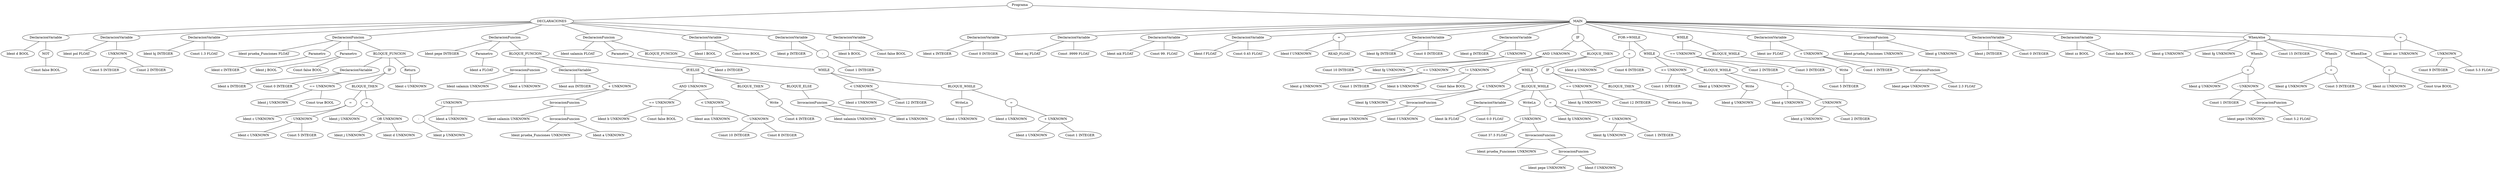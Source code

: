 graph G {1 [label="Programa"]
2 [label="DECLARACIONES"]
1 -- 2
3 [label="DeclaracionVariable"]
2 -- 3
4 [label="Ident d BOOL"]
3 -- 4
5 [label="NOT"]
3 -- 5
6 [label="Const false BOOL"]
5 -- 6
7 [label="DeclaracionVariable"]
2 -- 7
8 [label="Ident pol FLOAT"]
7 -- 8
9 [label="- UNKNOWN"]
7 -- 9
10 [label="Const 5 INTEGER"]
9 -- 10
11 [label="Const 2 INTEGER"]
9 -- 11
12 [label="DeclaracionVariable"]
2 -- 12
13 [label="Ident hj INTEGER"]
12 -- 13
14 [label="Const 1.3 FLOAT"]
12 -- 14
15 [label="DeclaracionFuncion"]
2 -- 15
16 [label="Ident prueba_Funciones FLOAT"]
15 -- 16
17 [label="Parametro"]
15 -- 17
18 [label="Ident c INTEGER"]
17 -- 18
19 [label="Parametro"]
15 -- 19
20 [label="Ident j BOOL"]
19 -- 20
21 [label="Const false BOOL"]
19 -- 21
22 [label="BLOQUE_FUNCION"]
15 -- 22
23 [label="DeclaracionVariable"]
22 -- 23
24 [label="Ident x INTEGER"]
23 -- 24
25 [label="Const 0 INTEGER"]
23 -- 25
26 [label="IF"]
22 -- 26
27 [label="== UNKNOWN"]
26 -- 27
28 [label="Ident j UNKNOWN"]
27 -- 28
29 [label="Const true BOOL"]
27 -- 29
30 [label="BLOQUE_THEN"]
26 -- 30
31 [label="="]
30 -- 31
32 [label="Ident c UNKNOWN"]
31 -- 32
33 [label="- UNKNOWN"]
31 -- 33
34 [label="Ident c UNKNOWN"]
33 -- 34
35 [label="Const 5 INTEGER"]
33 -- 35
36 [label="="]
30 -- 36
37 [label="Ident j UNKNOWN"]
36 -- 37
38 [label="OR UNKNOWN"]
36 -- 38
39 [label="Ident j UNKNOWN"]
38 -- 39
40 [label="Ident d UNKNOWN"]
38 -- 40
41 [label="Return"]
22 -- 41
42 [label="Ident c UNKNOWN"]
41 -- 42
43 [label="DeclaracionFuncion"]
2 -- 43
44 [label="Ident pepe INTEGER"]
43 -- 44
45 [label="Parametro"]
43 -- 45
46 [label="Ident a FLOAT"]
45 -- 46
47 [label="BLOQUE_FUNCION"]
43 -- 47
48 [label="InvocacionFuncion"]
47 -- 48
49 [label="Ident salamin UNKNOWN"]
48 -- 49
50 [label="Ident a UNKNOWN"]
48 -- 50
51 [label="DeclaracionVariable"]
47 -- 51
52 [label="Ident aux INTEGER"]
51 -- 52
53 [label="+ UNKNOWN"]
51 -- 53
54 [label="/ UNKNOWN"]
53 -- 54
55 [label="-"]
54 -- 55
56 [label="Ident p UNKNOWN"]
55 -- 56
57 [label="Ident a UNKNOWN"]
54 -- 57
58 [label="InvocacionFuncion"]
53 -- 58
59 [label="Ident salamin UNKNOWN"]
58 -- 59
60 [label="InvocacionFuncion"]
58 -- 60
61 [label="Ident prueba_Funciones UNKNOWN"]
60 -- 61
62 [label="Ident a UNKNOWN"]
60 -- 62
63 [label="IF/ELSE"]
47 -- 63
64 [label="AND UNKNOWN"]
63 -- 64
65 [label="== UNKNOWN"]
64 -- 65
66 [label="Ident b UNKNOWN"]
65 -- 66
67 [label="Const false BOOL"]
65 -- 67
68 [label="< UNKNOWN"]
64 -- 68
69 [label="Ident aux UNKNOWN"]
68 -- 69
70 [label="- UNKNOWN"]
68 -- 70
71 [label="Const 10 INTEGER"]
70 -- 71
72 [label="Const 8 INTEGER"]
70 -- 72
73 [label="BLOQUE_THEN"]
63 -- 73
74 [label="Write"]
73 -- 74
75 [label="Const 4 INTEGER"]
74 -- 75
76 [label="BLOQUE_ELSE"]
63 -- 76
77 [label="InvocacionFuncion"]
76 -- 77
78 [label="Ident salamin UNKNOWN"]
77 -- 78
79 [label="Ident a UNKNOWN"]
77 -- 79
80 [label="DeclaracionFuncion"]
2 -- 80
81 [label="Ident salamin FLOAT"]
80 -- 81
82 [label="Parametro"]
80 -- 82
83 [label="Ident z INTEGER"]
82 -- 83
84 [label="BLOQUE_FUNCION"]
80 -- 84
85 [label="WHILE"]
84 -- 85
86 [label="< UNKNOWN"]
85 -- 86
87 [label="Ident z UNKNOWN"]
86 -- 87
88 [label="Const 12 INTEGER"]
86 -- 88
89 [label="BLOQUE_WHILE"]
85 -- 89
90 [label="WriteLn"]
89 -- 90
91 [label="Ident z UNKNOWN"]
90 -- 91
92 [label="="]
89 -- 92
93 [label="Ident z UNKNOWN"]
92 -- 93
94 [label="+ UNKNOWN"]
92 -- 94
95 [label="Ident z UNKNOWN"]
94 -- 95
96 [label="Const 1 INTEGER"]
94 -- 96
97 [label="DeclaracionVariable"]
2 -- 97
98 [label="Ident l BOOL"]
97 -- 98
99 [label="Const true BOOL"]
97 -- 99
100 [label="DeclaracionVariable"]
2 -- 100
101 [label="Ident p INTEGER"]
100 -- 101
102 [label="-"]
100 -- 102
103 [label="Const 1 INTEGER"]
102 -- 103
104 [label="DeclaracionVariable"]
2 -- 104
105 [label="Ident b BOOL"]
104 -- 105
106 [label="Const false BOOL"]
104 -- 106
107 [label="MAIN"]
1 -- 107
108 [label="DeclaracionVariable"]
107 -- 108
109 [label="Ident x INTEGER"]
108 -- 109
110 [label="Const 0 INTEGER"]
108 -- 110
111 [label="DeclaracionVariable"]
107 -- 111
112 [label="Ident mj FLOAT"]
111 -- 112
113 [label="Const .9999 FLOAT"]
111 -- 113
114 [label="DeclaracionVariable"]
107 -- 114
115 [label="Ident mk FLOAT"]
114 -- 115
116 [label="Const 99. FLOAT"]
114 -- 116
117 [label="DeclaracionVariable"]
107 -- 117
118 [label="Ident f FLOAT"]
117 -- 118
119 [label="Const 0.45 FLOAT"]
117 -- 119
120 [label="="]
107 -- 120
121 [label="Ident f UNKNOWN"]
120 -- 121
122 [label="READ_FLOAT"]
120 -- 122
123 [label="DeclaracionVariable"]
107 -- 123
124 [label="Ident fg INTEGER"]
123 -- 124
125 [label="Const 0 INTEGER"]
123 -- 125
126 [label="DeclaracionVariable"]
107 -- 126
127 [label="Ident g INTEGER"]
126 -- 127
128 [label="/ UNKNOWN"]
126 -- 128
129 [label="Const 10 INTEGER"]
128 -- 129
130 [label="Ident fg UNKNOWN"]
128 -- 130
131 [label="IF"]
107 -- 131
132 [label="AND UNKNOWN"]
131 -- 132
133 [label="== UNKNOWN"]
132 -- 133
134 [label="Ident g UNKNOWN"]
133 -- 134
135 [label="Const 1 INTEGER"]
133 -- 135
136 [label="!= UNKNOWN"]
132 -- 136
137 [label="Ident b UNKNOWN"]
136 -- 137
138 [label="Const false BOOL"]
136 -- 138
139 [label="BLOQUE_THEN"]
131 -- 139
140 [label="WHILE"]
139 -- 140
141 [label="< UNKNOWN"]
140 -- 141
142 [label="Ident fg UNKNOWN"]
141 -- 142
143 [label="InvocacionFuncion"]
141 -- 143
144 [label="Ident pepe UNKNOWN"]
143 -- 144
145 [label="Ident f UNKNOWN"]
143 -- 145
146 [label="BLOQUE_WHILE"]
140 -- 146
147 [label="DeclaracionVariable"]
146 -- 147
148 [label="Ident lk FLOAT"]
147 -- 148
149 [label="Const 0.0 FLOAT"]
147 -- 149
150 [label="WriteLn"]
146 -- 150
151 [label="/ UNKNOWN"]
150 -- 151
152 [label="Const 37.5 FLOAT"]
151 -- 152
153 [label="InvocacionFuncion"]
151 -- 153
154 [label="Ident prueba_Funciones UNKNOWN"]
153 -- 154
155 [label="InvocacionFuncion"]
153 -- 155
156 [label="Ident pepe UNKNOWN"]
155 -- 156
157 [label="Ident f UNKNOWN"]
155 -- 157
158 [label="="]
146 -- 158
159 [label="Ident fg UNKNOWN"]
158 -- 159
160 [label="+ UNKNOWN"]
158 -- 160
161 [label="Ident fg UNKNOWN"]
160 -- 161
162 [label="Const 1 INTEGER"]
160 -- 162
163 [label="IF"]
139 -- 163
164 [label="== UNKNOWN"]
163 -- 164
165 [label="Ident fg UNKNOWN"]
164 -- 165
166 [label="Const 12 INTEGER"]
164 -- 166
167 [label="BLOQUE_THEN"]
163 -- 167
168 [label="WriteLn String"]
167 -- 168
169 [label="FOR->WHILE"]
107 -- 169
170 [label="="]
169 -- 170
171 [label="Ident g UNKNOWN"]
170 -- 171
172 [label="Const 6 INTEGER"]
170 -- 172
173 [label="WHILE"]
169 -- 173
174 [label="<= UNKNOWN"]
173 -- 174
175 [label="Const 1 INTEGER"]
174 -- 175
176 [label="Ident g UNKNOWN"]
174 -- 176
177 [label="BLOQUE_WHILE"]
173 -- 177
178 [label="Write"]
177 -- 178
179 [label="Ident g UNKNOWN"]
178 -- 179
180 [label="="]
177 -- 180
181 [label="Ident g UNKNOWN"]
180 -- 181
182 [label="- UNKNOWN"]
180 -- 182
183 [label="Ident g UNKNOWN"]
182 -- 183
184 [label="Const 2 INTEGER"]
182 -- 184
185 [label="WHILE"]
107 -- 185
186 [label="== UNKNOWN"]
185 -- 186
187 [label="Const 2 INTEGER"]
186 -- 187
188 [label="Const 3 INTEGER"]
186 -- 188
189 [label="BLOQUE_WHILE"]
185 -- 189
190 [label="Write"]
189 -- 190
191 [label="Const 5 INTEGER"]
190 -- 191
192 [label="DeclaracionVariable"]
107 -- 192
193 [label="Ident inv FLOAT"]
192 -- 193
194 [label="+ UNKNOWN"]
192 -- 194
195 [label="Const 1 INTEGER"]
194 -- 195
196 [label="InvocacionFuncion"]
194 -- 196
197 [label="Ident pepe UNKNOWN"]
196 -- 197
198 [label="Const 2.3 FLOAT"]
196 -- 198
199 [label="InvocacionFuncion"]
107 -- 199
200 [label="Ident prueba_Funciones UNKNOWN"]
199 -- 200
201 [label="Ident g UNKNOWN"]
199 -- 201
202 [label="DeclaracionVariable"]
107 -- 202
203 [label="Ident j INTEGER"]
202 -- 203
204 [label="Const 0 INTEGER"]
202 -- 204
205 [label="DeclaracionVariable"]
107 -- 205
206 [label="Ident zz BOOL"]
205 -- 206
207 [label="Const false BOOL"]
205 -- 207
208 [label="When/else"]
107 -- 208
209 [label="Ident g UNKNOWN"]
208 -- 209
210 [label="Ident fg UNKNOWN"]
208 -- 210
211 [label="WhenIs"]
208 -- 211
212 [label="="]
211 -- 212
213 [label="Ident g UNKNOWN"]
212 -- 213
214 [label="- UNKNOWN"]
212 -- 214
215 [label="Const 1 INTEGER"]
214 -- 215
216 [label="InvocacionFuncion"]
214 -- 216
217 [label="Ident pepe UNKNOWN"]
216 -- 217
218 [label="Const 5.2 FLOAT"]
216 -- 218
219 [label="Const 15 INTEGER"]
208 -- 219
220 [label="WhenIs"]
208 -- 220
221 [label="="]
220 -- 221
222 [label="Ident g UNKNOWN"]
221 -- 222
223 [label="Const 3 INTEGER"]
221 -- 223
224 [label="WhenElse"]
208 -- 224
225 [label="="]
224 -- 225
226 [label="Ident zz UNKNOWN"]
225 -- 226
227 [label="Const true BOOL"]
225 -- 227
228 [label="="]
107 -- 228
229 [label="Ident inv UNKNOWN"]
228 -- 229
230 [label="- UNKNOWN"]
228 -- 230
231 [label="Const 9 INTEGER"]
230 -- 231
232 [label="Const 5.5 FLOAT"]
230 -- 232
}
